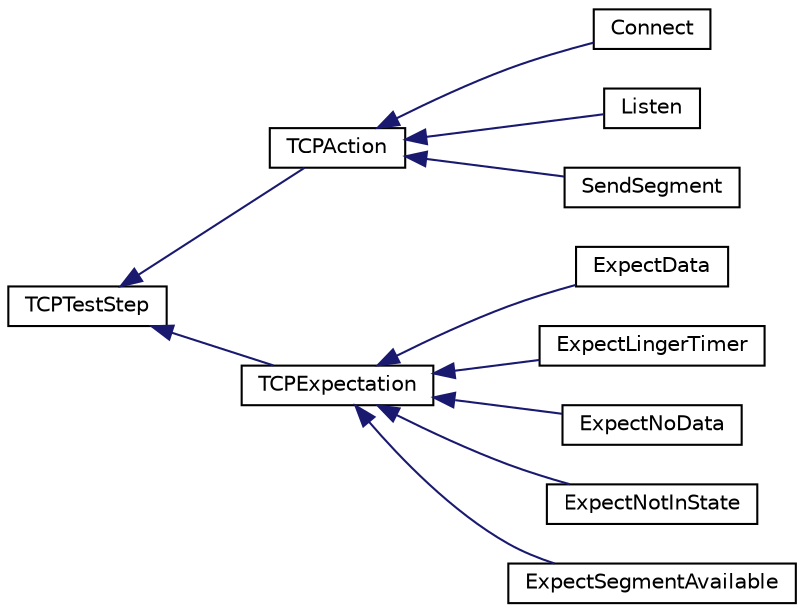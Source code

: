 digraph "类继承关系图"
{
 // LATEX_PDF_SIZE
  edge [fontname="Helvetica",fontsize="10",labelfontname="Helvetica",labelfontsize="10"];
  node [fontname="Helvetica",fontsize="10",shape=record];
  rankdir="LR";
  Node0 [label="TCPTestStep",height=0.2,width=0.4,color="black", fillcolor="white", style="filled",URL="$structTCPTestStep.html",tooltip=" "];
  Node0 -> Node1 [dir="back",color="midnightblue",fontsize="10",style="solid",fontname="Helvetica"];
  Node1 [label="TCPAction",height=0.2,width=0.4,color="black", fillcolor="white", style="filled",URL="$structTCPAction.html",tooltip=" "];
  Node1 -> Node2 [dir="back",color="midnightblue",fontsize="10",style="solid",fontname="Helvetica"];
  Node2 [label="Connect",height=0.2,width=0.4,color="black", fillcolor="white", style="filled",URL="$structConnect.html",tooltip=" "];
  Node1 -> Node3 [dir="back",color="midnightblue",fontsize="10",style="solid",fontname="Helvetica"];
  Node3 [label="Listen",height=0.2,width=0.4,color="black", fillcolor="white", style="filled",URL="$structListen.html",tooltip=" "];
  Node1 -> Node4 [dir="back",color="midnightblue",fontsize="10",style="solid",fontname="Helvetica"];
  Node4 [label="SendSegment",height=0.2,width=0.4,color="black", fillcolor="white", style="filled",URL="$structSendSegment.html",tooltip=" "];
  Node0 -> Node5 [dir="back",color="midnightblue",fontsize="10",style="solid",fontname="Helvetica"];
  Node5 [label="TCPExpectation",height=0.2,width=0.4,color="black", fillcolor="white", style="filled",URL="$structTCPExpectation.html",tooltip=" "];
  Node5 -> Node6 [dir="back",color="midnightblue",fontsize="10",style="solid",fontname="Helvetica"];
  Node6 [label="ExpectData",height=0.2,width=0.4,color="black", fillcolor="white", style="filled",URL="$structExpectData.html",tooltip=" "];
  Node5 -> Node7 [dir="back",color="midnightblue",fontsize="10",style="solid",fontname="Helvetica"];
  Node7 [label="ExpectLingerTimer",height=0.2,width=0.4,color="black", fillcolor="white", style="filled",URL="$structExpectLingerTimer.html",tooltip=" "];
  Node5 -> Node8 [dir="back",color="midnightblue",fontsize="10",style="solid",fontname="Helvetica"];
  Node8 [label="ExpectNoData",height=0.2,width=0.4,color="black", fillcolor="white", style="filled",URL="$structExpectNoData.html",tooltip=" "];
  Node5 -> Node9 [dir="back",color="midnightblue",fontsize="10",style="solid",fontname="Helvetica"];
  Node9 [label="ExpectNotInState",height=0.2,width=0.4,color="black", fillcolor="white", style="filled",URL="$structExpectNotInState.html",tooltip=" "];
  Node5 -> Node10 [dir="back",color="midnightblue",fontsize="10",style="solid",fontname="Helvetica"];
  Node10 [label="ExpectSegmentAvailable",height=0.2,width=0.4,color="black", fillcolor="white", style="filled",URL="$structExpectSegmentAvailable.html",tooltip=" "];
}
